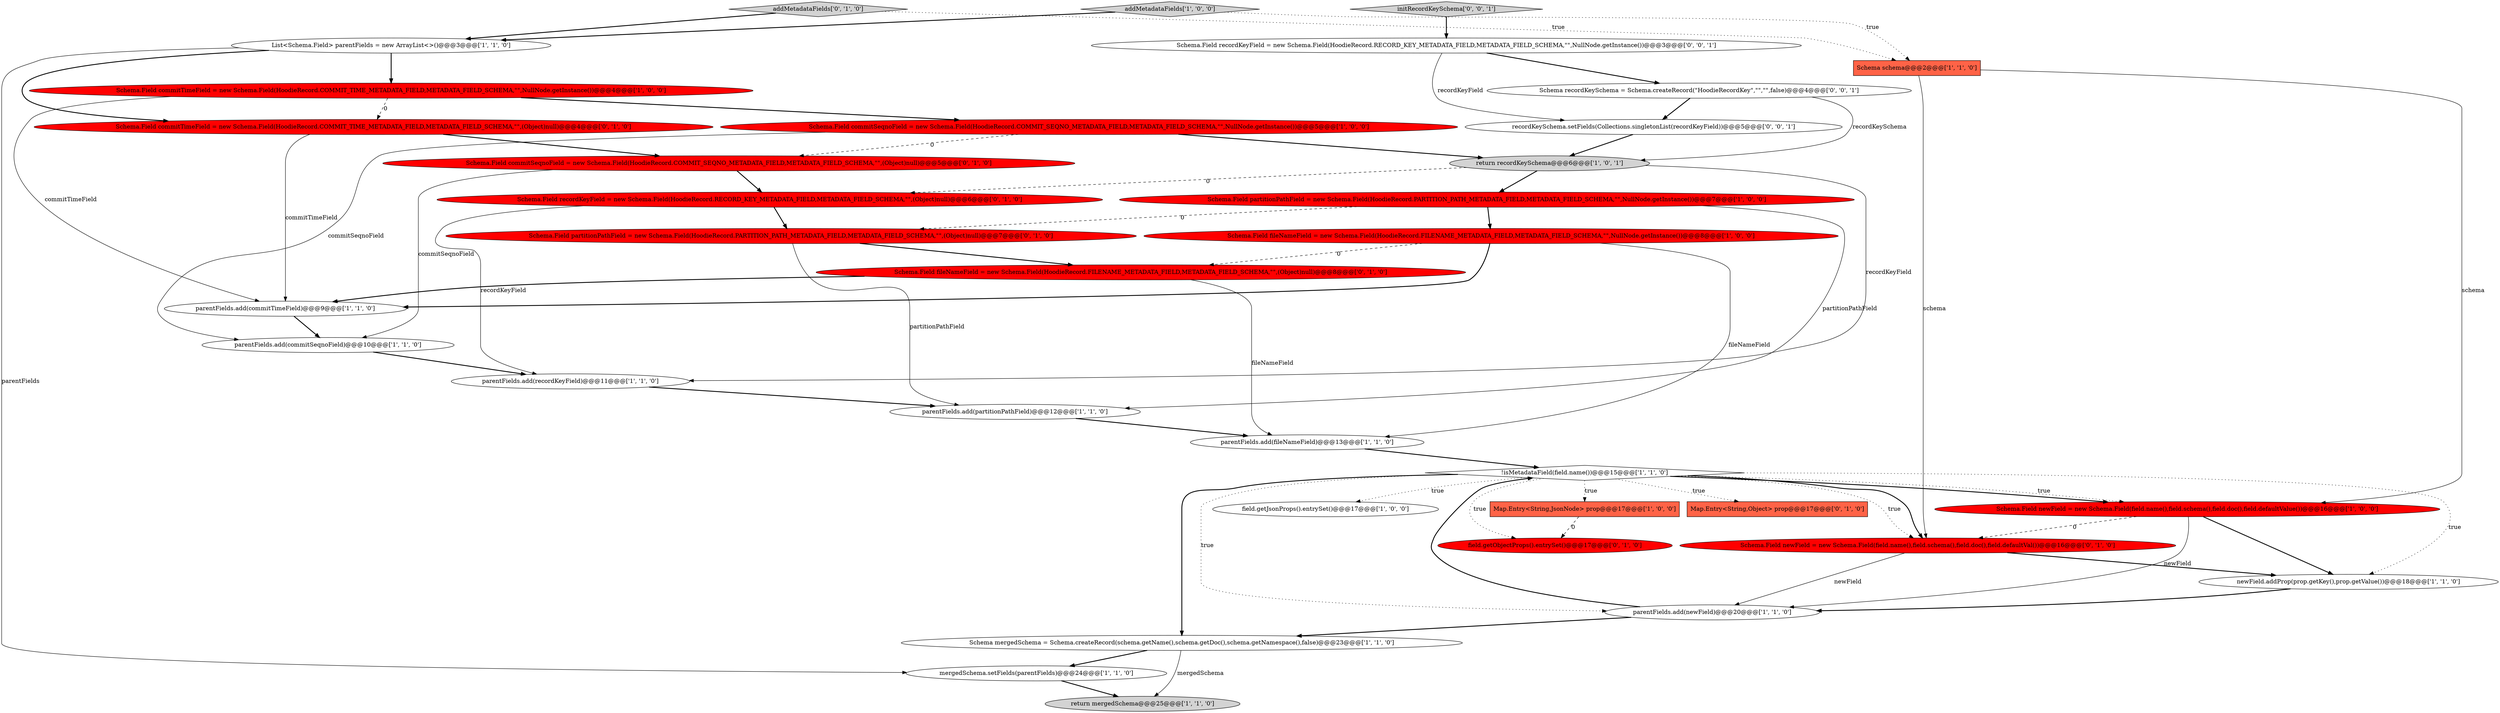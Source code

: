digraph {
17 [style = filled, label = "List<Schema.Field> parentFields = new ArrayList<>()@@@3@@@['1', '1', '0']", fillcolor = white, shape = ellipse image = "AAA0AAABBB1BBB"];
28 [style = filled, label = "Schema.Field fileNameField = new Schema.Field(HoodieRecord.FILENAME_METADATA_FIELD,METADATA_FIELD_SCHEMA,\"\",(Object)null)@@@8@@@['0', '1', '0']", fillcolor = red, shape = ellipse image = "AAA1AAABBB2BBB"];
7 [style = filled, label = "newField.addProp(prop.getKey(),prop.getValue())@@@18@@@['1', '1', '0']", fillcolor = white, shape = ellipse image = "AAA0AAABBB1BBB"];
16 [style = filled, label = "return mergedSchema@@@25@@@['1', '1', '0']", fillcolor = lightgray, shape = ellipse image = "AAA0AAABBB1BBB"];
33 [style = filled, label = "Schema.Field recordKeyField = new Schema.Field(HoodieRecord.RECORD_KEY_METADATA_FIELD,METADATA_FIELD_SCHEMA,\"\",NullNode.getInstance())@@@3@@@['0', '0', '1']", fillcolor = white, shape = ellipse image = "AAA0AAABBB3BBB"];
26 [style = filled, label = "Map.Entry<String,Object> prop@@@17@@@['0', '1', '0']", fillcolor = tomato, shape = box image = "AAA0AAABBB2BBB"];
24 [style = filled, label = "Schema.Field recordKeyField = new Schema.Field(HoodieRecord.RECORD_KEY_METADATA_FIELD,METADATA_FIELD_SCHEMA,\"\",(Object)null)@@@6@@@['0', '1', '0']", fillcolor = red, shape = ellipse image = "AAA1AAABBB2BBB"];
29 [style = filled, label = "field.getObjectProps().entrySet()@@@17@@@['0', '1', '0']", fillcolor = red, shape = ellipse image = "AAA1AAABBB2BBB"];
12 [style = filled, label = "parentFields.add(fileNameField)@@@13@@@['1', '1', '0']", fillcolor = white, shape = ellipse image = "AAA0AAABBB1BBB"];
30 [style = filled, label = "addMetadataFields['0', '1', '0']", fillcolor = lightgray, shape = diamond image = "AAA0AAABBB2BBB"];
5 [style = filled, label = "parentFields.add(commitSeqnoField)@@@10@@@['1', '1', '0']", fillcolor = white, shape = ellipse image = "AAA0AAABBB1BBB"];
0 [style = filled, label = "Schema schema@@@2@@@['1', '1', '0']", fillcolor = tomato, shape = box image = "AAA0AAABBB1BBB"];
19 [style = filled, label = "Schema.Field fileNameField = new Schema.Field(HoodieRecord.FILENAME_METADATA_FIELD,METADATA_FIELD_SCHEMA,\"\",NullNode.getInstance())@@@8@@@['1', '0', '0']", fillcolor = red, shape = ellipse image = "AAA1AAABBB1BBB"];
25 [style = filled, label = "Schema.Field newField = new Schema.Field(field.name(),field.schema(),field.doc(),field.defaultVal())@@@16@@@['0', '1', '0']", fillcolor = red, shape = ellipse image = "AAA1AAABBB2BBB"];
27 [style = filled, label = "Schema.Field commitSeqnoField = new Schema.Field(HoodieRecord.COMMIT_SEQNO_METADATA_FIELD,METADATA_FIELD_SCHEMA,\"\",(Object)null)@@@5@@@['0', '1', '0']", fillcolor = red, shape = ellipse image = "AAA1AAABBB2BBB"];
32 [style = filled, label = "recordKeySchema.setFields(Collections.singletonList(recordKeyField))@@@5@@@['0', '0', '1']", fillcolor = white, shape = ellipse image = "AAA0AAABBB3BBB"];
21 [style = filled, label = "parentFields.add(recordKeyField)@@@11@@@['1', '1', '0']", fillcolor = white, shape = ellipse image = "AAA0AAABBB1BBB"];
14 [style = filled, label = "mergedSchema.setFields(parentFields)@@@24@@@['1', '1', '0']", fillcolor = white, shape = ellipse image = "AAA0AAABBB1BBB"];
2 [style = filled, label = "parentFields.add(commitTimeField)@@@9@@@['1', '1', '0']", fillcolor = white, shape = ellipse image = "AAA0AAABBB1BBB"];
18 [style = filled, label = "parentFields.add(newField)@@@20@@@['1', '1', '0']", fillcolor = white, shape = ellipse image = "AAA0AAABBB1BBB"];
22 [style = filled, label = "Schema.Field commitTimeField = new Schema.Field(HoodieRecord.COMMIT_TIME_METADATA_FIELD,METADATA_FIELD_SCHEMA,\"\",(Object)null)@@@4@@@['0', '1', '0']", fillcolor = red, shape = ellipse image = "AAA1AAABBB2BBB"];
31 [style = filled, label = "Schema recordKeySchema = Schema.createRecord(\"HoodieRecordKey\",\"\",\"\",false)@@@4@@@['0', '0', '1']", fillcolor = white, shape = ellipse image = "AAA0AAABBB3BBB"];
1 [style = filled, label = "field.getJsonProps().entrySet()@@@17@@@['1', '0', '0']", fillcolor = white, shape = ellipse image = "AAA0AAABBB1BBB"];
20 [style = filled, label = "!isMetadataField(field.name())@@@15@@@['1', '1', '0']", fillcolor = white, shape = diamond image = "AAA0AAABBB1BBB"];
6 [style = filled, label = "Schema.Field newField = new Schema.Field(field.name(),field.schema(),field.doc(),field.defaultValue())@@@16@@@['1', '0', '0']", fillcolor = red, shape = ellipse image = "AAA1AAABBB1BBB"];
23 [style = filled, label = "Schema.Field partitionPathField = new Schema.Field(HoodieRecord.PARTITION_PATH_METADATA_FIELD,METADATA_FIELD_SCHEMA,\"\",(Object)null)@@@7@@@['0', '1', '0']", fillcolor = red, shape = ellipse image = "AAA1AAABBB2BBB"];
15 [style = filled, label = "Schema.Field commitSeqnoField = new Schema.Field(HoodieRecord.COMMIT_SEQNO_METADATA_FIELD,METADATA_FIELD_SCHEMA,\"\",NullNode.getInstance())@@@5@@@['1', '0', '0']", fillcolor = red, shape = ellipse image = "AAA1AAABBB1BBB"];
10 [style = filled, label = "return recordKeySchema@@@6@@@['1', '0', '1']", fillcolor = lightgray, shape = ellipse image = "AAA0AAABBB1BBB"];
34 [style = filled, label = "initRecordKeySchema['0', '0', '1']", fillcolor = lightgray, shape = diamond image = "AAA0AAABBB3BBB"];
9 [style = filled, label = "addMetadataFields['1', '0', '0']", fillcolor = lightgray, shape = diamond image = "AAA0AAABBB1BBB"];
4 [style = filled, label = "Schema.Field partitionPathField = new Schema.Field(HoodieRecord.PARTITION_PATH_METADATA_FIELD,METADATA_FIELD_SCHEMA,\"\",NullNode.getInstance())@@@7@@@['1', '0', '0']", fillcolor = red, shape = ellipse image = "AAA1AAABBB1BBB"];
11 [style = filled, label = "Map.Entry<String,JsonNode> prop@@@17@@@['1', '0', '0']", fillcolor = tomato, shape = box image = "AAA1AAABBB1BBB"];
8 [style = filled, label = "parentFields.add(partitionPathField)@@@12@@@['1', '1', '0']", fillcolor = white, shape = ellipse image = "AAA0AAABBB1BBB"];
3 [style = filled, label = "Schema mergedSchema = Schema.createRecord(schema.getName(),schema.getDoc(),schema.getNamespace(),false)@@@23@@@['1', '1', '0']", fillcolor = white, shape = ellipse image = "AAA0AAABBB1BBB"];
13 [style = filled, label = "Schema.Field commitTimeField = new Schema.Field(HoodieRecord.COMMIT_TIME_METADATA_FIELD,METADATA_FIELD_SCHEMA,\"\",NullNode.getInstance())@@@4@@@['1', '0', '0']", fillcolor = red, shape = ellipse image = "AAA1AAABBB1BBB"];
25->18 [style = solid, label="newField"];
14->16 [style = bold, label=""];
18->3 [style = bold, label=""];
15->10 [style = bold, label=""];
2->5 [style = bold, label=""];
9->0 [style = dotted, label="true"];
20->25 [style = dotted, label="true"];
30->17 [style = bold, label=""];
4->8 [style = solid, label="partitionPathField"];
20->11 [style = dotted, label="true"];
31->32 [style = bold, label=""];
20->26 [style = dotted, label="true"];
3->16 [style = solid, label="mergedSchema"];
3->14 [style = bold, label=""];
0->25 [style = solid, label="schema"];
4->19 [style = bold, label=""];
21->8 [style = bold, label=""];
34->33 [style = bold, label=""];
12->20 [style = bold, label=""];
30->0 [style = dotted, label="true"];
11->29 [style = dashed, label="0"];
9->17 [style = bold, label=""];
15->5 [style = solid, label="commitSeqnoField"];
20->3 [style = bold, label=""];
19->2 [style = bold, label=""];
20->6 [style = bold, label=""];
20->7 [style = dotted, label="true"];
13->2 [style = solid, label="commitTimeField"];
33->32 [style = solid, label="recordKeyField"];
28->12 [style = solid, label="fileNameField"];
17->22 [style = bold, label=""];
20->25 [style = bold, label=""];
10->21 [style = solid, label="recordKeyField"];
25->7 [style = bold, label=""];
32->10 [style = bold, label=""];
6->18 [style = solid, label="newField"];
23->28 [style = bold, label=""];
5->21 [style = bold, label=""];
28->2 [style = bold, label=""];
18->20 [style = bold, label=""];
27->5 [style = solid, label="commitSeqnoField"];
20->1 [style = dotted, label="true"];
6->25 [style = dashed, label="0"];
22->27 [style = bold, label=""];
20->29 [style = dotted, label="true"];
22->2 [style = solid, label="commitTimeField"];
19->28 [style = dashed, label="0"];
23->8 [style = solid, label="partitionPathField"];
10->4 [style = bold, label=""];
19->12 [style = solid, label="fileNameField"];
7->18 [style = bold, label=""];
33->31 [style = bold, label=""];
20->18 [style = dotted, label="true"];
31->10 [style = solid, label="recordKeySchema"];
27->24 [style = bold, label=""];
17->13 [style = bold, label=""];
15->27 [style = dashed, label="0"];
13->15 [style = bold, label=""];
6->7 [style = bold, label=""];
24->21 [style = solid, label="recordKeyField"];
4->23 [style = dashed, label="0"];
13->22 [style = dashed, label="0"];
0->6 [style = solid, label="schema"];
10->24 [style = dashed, label="0"];
8->12 [style = bold, label=""];
20->6 [style = dotted, label="true"];
17->14 [style = solid, label="parentFields"];
24->23 [style = bold, label=""];
}
